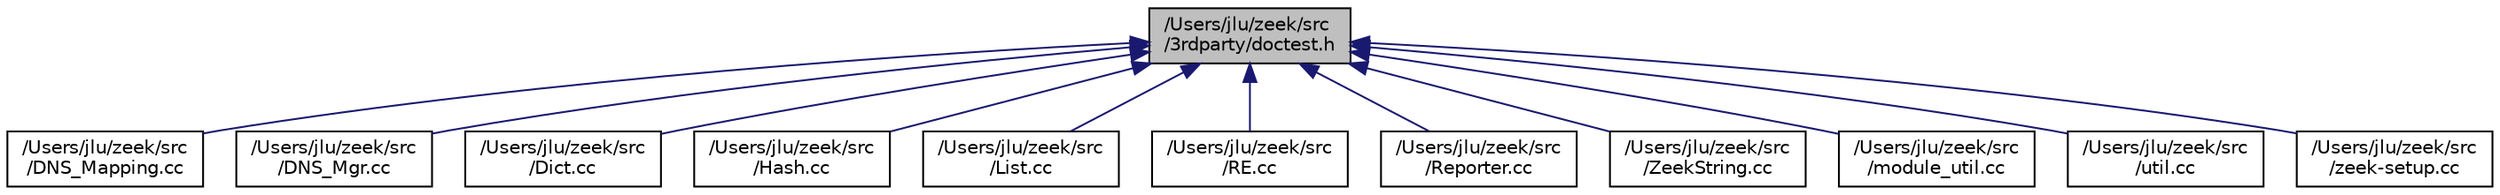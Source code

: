 digraph "/Users/jlu/zeek/src/3rdparty/doctest.h"
{
 // LATEX_PDF_SIZE
  edge [fontname="Helvetica",fontsize="10",labelfontname="Helvetica",labelfontsize="10"];
  node [fontname="Helvetica",fontsize="10",shape=record];
  Node1 [label="/Users/jlu/zeek/src\l/3rdparty/doctest.h",height=0.2,width=0.4,color="black", fillcolor="grey75", style="filled", fontcolor="black",tooltip=" "];
  Node1 -> Node2 [dir="back",color="midnightblue",fontsize="10",style="solid",fontname="Helvetica"];
  Node2 [label="/Users/jlu/zeek/src\l/DNS_Mapping.cc",height=0.2,width=0.4,color="black", fillcolor="white", style="filled",URL="$d9/d04/DNS__Mapping_8cc.html",tooltip=" "];
  Node1 -> Node3 [dir="back",color="midnightblue",fontsize="10",style="solid",fontname="Helvetica"];
  Node3 [label="/Users/jlu/zeek/src\l/DNS_Mgr.cc",height=0.2,width=0.4,color="black", fillcolor="white", style="filled",URL="$d4/daf/DNS__Mgr_8cc.html",tooltip=" "];
  Node1 -> Node4 [dir="back",color="midnightblue",fontsize="10",style="solid",fontname="Helvetica"];
  Node4 [label="/Users/jlu/zeek/src\l/Dict.cc",height=0.2,width=0.4,color="black", fillcolor="white", style="filled",URL="$d6/d17/Dict_8cc.html",tooltip=" "];
  Node1 -> Node5 [dir="back",color="midnightblue",fontsize="10",style="solid",fontname="Helvetica"];
  Node5 [label="/Users/jlu/zeek/src\l/Hash.cc",height=0.2,width=0.4,color="black", fillcolor="white", style="filled",URL="$da/dda/Hash_8cc.html",tooltip=" "];
  Node1 -> Node6 [dir="back",color="midnightblue",fontsize="10",style="solid",fontname="Helvetica"];
  Node6 [label="/Users/jlu/zeek/src\l/List.cc",height=0.2,width=0.4,color="black", fillcolor="white", style="filled",URL="$d8/d38/List_8cc.html",tooltip=" "];
  Node1 -> Node7 [dir="back",color="midnightblue",fontsize="10",style="solid",fontname="Helvetica"];
  Node7 [label="/Users/jlu/zeek/src\l/RE.cc",height=0.2,width=0.4,color="black", fillcolor="white", style="filled",URL="$d7/da4/RE_8cc.html",tooltip=" "];
  Node1 -> Node8 [dir="back",color="midnightblue",fontsize="10",style="solid",fontname="Helvetica"];
  Node8 [label="/Users/jlu/zeek/src\l/Reporter.cc",height=0.2,width=0.4,color="black", fillcolor="white", style="filled",URL="$df/de6/Reporter_8cc.html",tooltip=" "];
  Node1 -> Node9 [dir="back",color="midnightblue",fontsize="10",style="solid",fontname="Helvetica"];
  Node9 [label="/Users/jlu/zeek/src\l/ZeekString.cc",height=0.2,width=0.4,color="black", fillcolor="white", style="filled",URL="$de/d41/ZeekString_8cc.html",tooltip=" "];
  Node1 -> Node10 [dir="back",color="midnightblue",fontsize="10",style="solid",fontname="Helvetica"];
  Node10 [label="/Users/jlu/zeek/src\l/module_util.cc",height=0.2,width=0.4,color="black", fillcolor="white", style="filled",URL="$db/d14/module__util_8cc.html",tooltip=" "];
  Node1 -> Node11 [dir="back",color="midnightblue",fontsize="10",style="solid",fontname="Helvetica"];
  Node11 [label="/Users/jlu/zeek/src\l/util.cc",height=0.2,width=0.4,color="black", fillcolor="white", style="filled",URL="$d9/d6f/util_8cc.html",tooltip=" "];
  Node1 -> Node12 [dir="back",color="midnightblue",fontsize="10",style="solid",fontname="Helvetica"];
  Node12 [label="/Users/jlu/zeek/src\l/zeek-setup.cc",height=0.2,width=0.4,color="black", fillcolor="white", style="filled",URL="$d4/d80/zeek-setup_8cc.html",tooltip=" "];
}
